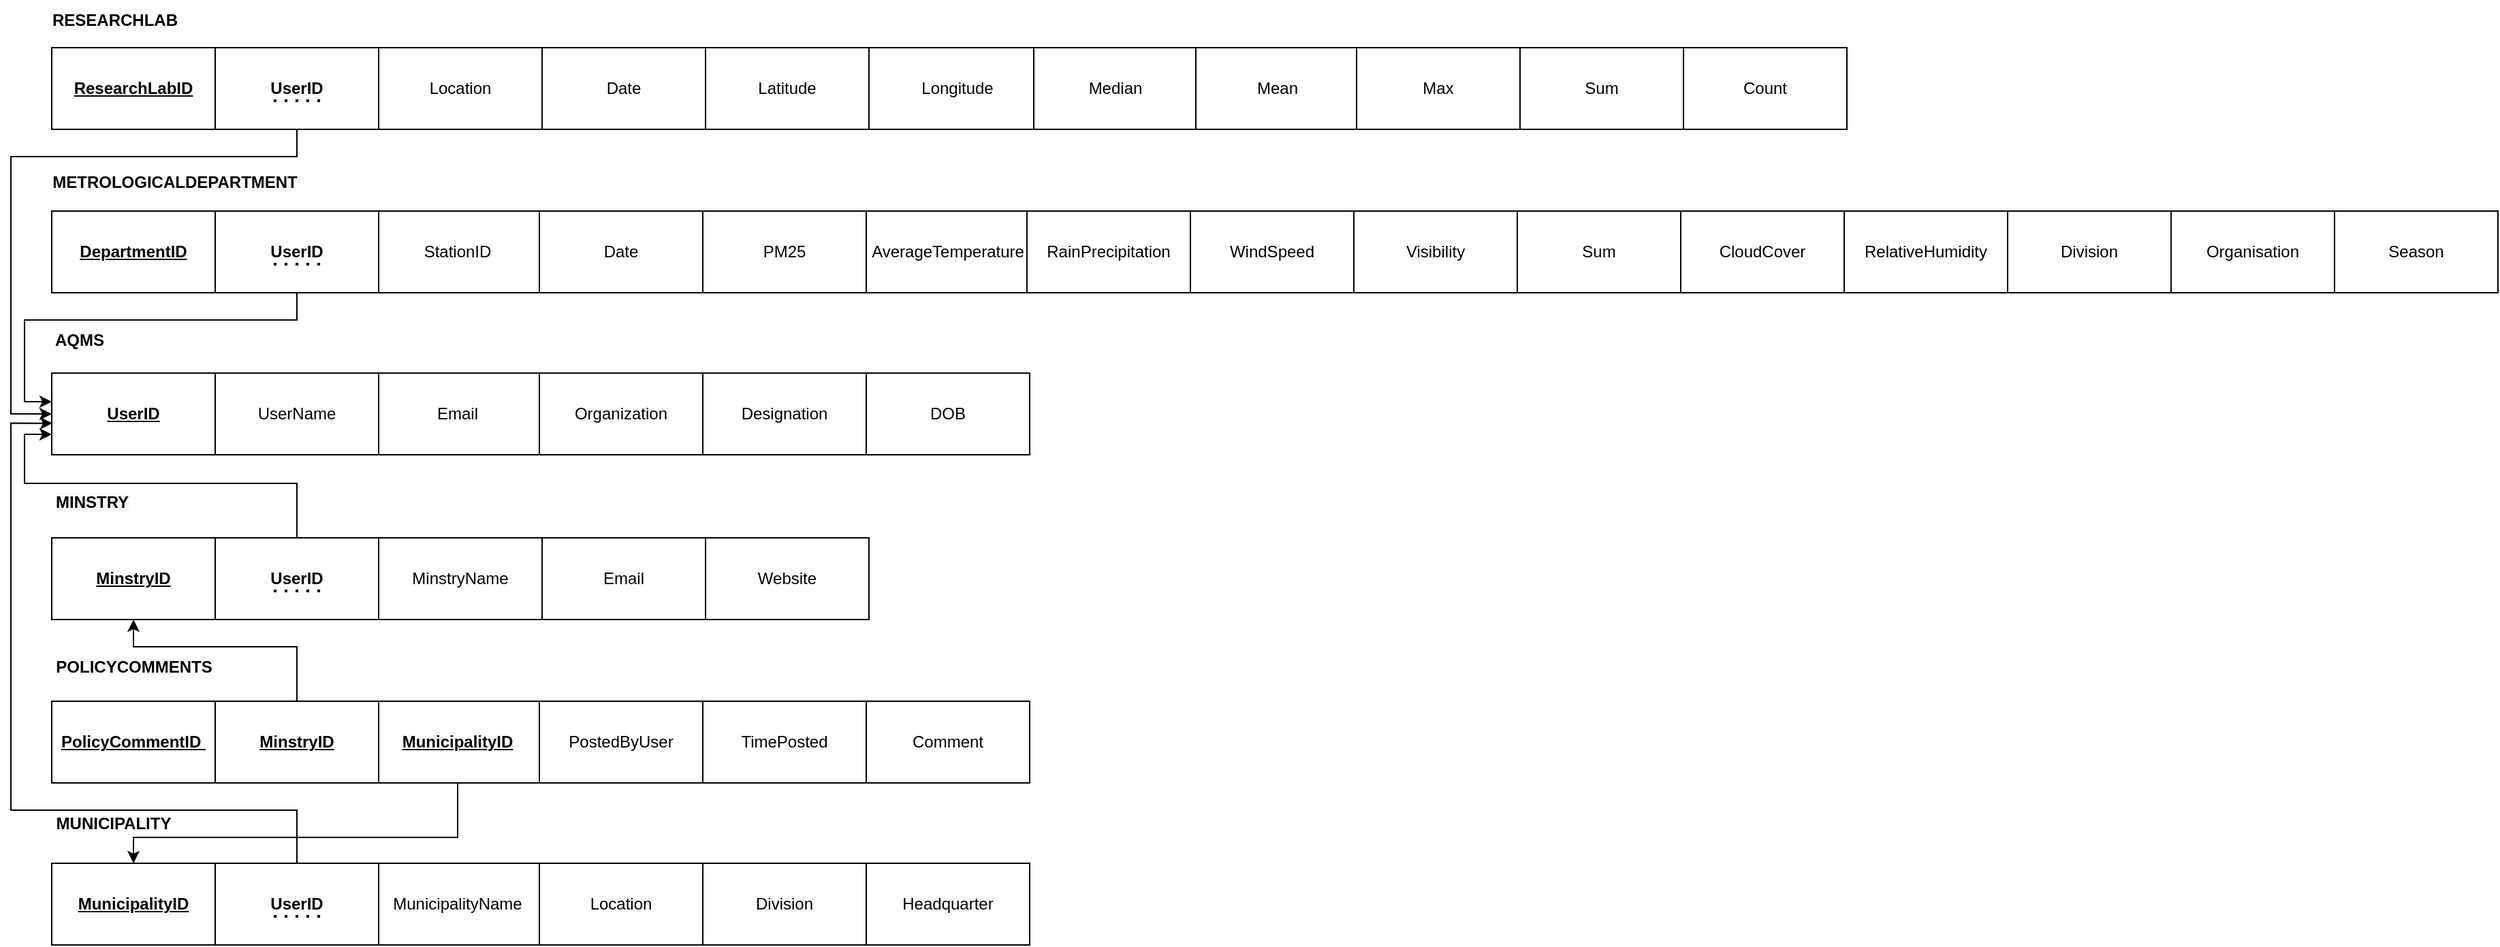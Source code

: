 <mxfile version="20.2.3" type="github">
  <diagram id="rk3kt6hLfGUAzw9A4Ssn" name="Page-1">
    <mxGraphModel dx="2269" dy="1202" grid="1" gridSize="10" guides="1" tooltips="1" connect="1" arrows="1" fold="1" page="1" pageScale="1" pageWidth="1900" pageHeight="800" math="0" shadow="0">
      <root>
        <mxCell id="0" />
        <mxCell id="1" parent="0" />
        <mxCell id="ZoIrjNhyJp5aEMFjkI-h-16" style="edgeStyle=orthogonalEdgeStyle;rounded=0;orthogonalLoop=1;jettySize=auto;html=1;entryX=0.995;entryY=0.696;entryDx=0;entryDy=0;entryPerimeter=0;" edge="1" parent="1" source="ZoIrjNhyJp5aEMFjkI-h-15">
          <mxGeometry relative="1" as="geometry">
            <mxPoint x="834.375" y="354.8" as="targetPoint" />
            <Array as="points">
              <mxPoint x="743" y="300" />
              <mxPoint x="855" y="300" />
              <mxPoint x="855" y="355" />
            </Array>
          </mxGeometry>
        </mxCell>
        <mxCell id="ZoIrjNhyJp5aEMFjkI-h-17" value="&lt;span style=&quot;font-weight: 700; text-align: left; text-decoration-line: underline;&quot;&gt;ResearchLabID&lt;/span&gt;" style="rounded=0;whiteSpace=wrap;html=1;" vertex="1" parent="1">
          <mxGeometry x="80" y="80" width="120" height="60" as="geometry" />
        </mxCell>
        <mxCell id="ZoIrjNhyJp5aEMFjkI-h-18" value="&lt;span style=&quot;font-weight: 700;&quot;&gt;RESEARCHLAB&lt;/span&gt;" style="text;html=1;align=center;verticalAlign=middle;resizable=0;points=[];autosize=1;strokeColor=none;fillColor=none;" vertex="1" parent="1">
          <mxGeometry x="66" y="45" width="120" height="30" as="geometry" />
        </mxCell>
        <mxCell id="ZoIrjNhyJp5aEMFjkI-h-19" value="&lt;span style=&quot;text-align: left;&quot;&gt;Location&lt;/span&gt;" style="rounded=0;whiteSpace=wrap;html=1;" vertex="1" parent="1">
          <mxGeometry x="320" y="80" width="120" height="60" as="geometry" />
        </mxCell>
        <mxCell id="ZoIrjNhyJp5aEMFjkI-h-20" value="&lt;span style=&quot;text-align: left;&quot;&gt;Date&lt;/span&gt;" style="rounded=0;whiteSpace=wrap;html=1;" vertex="1" parent="1">
          <mxGeometry x="440" y="80" width="120" height="60" as="geometry" />
        </mxCell>
        <mxCell id="ZoIrjNhyJp5aEMFjkI-h-21" value="&lt;span style=&quot;text-align: left;&quot;&gt;Latitude&lt;/span&gt;" style="rounded=0;whiteSpace=wrap;html=1;" vertex="1" parent="1">
          <mxGeometry x="560" y="80" width="120" height="60" as="geometry" />
        </mxCell>
        <mxCell id="ZoIrjNhyJp5aEMFjkI-h-22" value="&lt;span style=&quot;text-align: left;&quot;&gt;Longitude&lt;/span&gt;" style="rounded=0;whiteSpace=wrap;html=1;" vertex="1" parent="1">
          <mxGeometry x="680" y="80" width="130" height="60" as="geometry" />
        </mxCell>
        <mxCell id="ZoIrjNhyJp5aEMFjkI-h-23" value="&lt;span style=&quot;text-align: left;&quot;&gt;Median&lt;/span&gt;" style="rounded=0;whiteSpace=wrap;html=1;" vertex="1" parent="1">
          <mxGeometry x="801" y="80" width="120" height="60" as="geometry" />
        </mxCell>
        <mxCell id="ZoIrjNhyJp5aEMFjkI-h-24" value="&lt;span style=&quot;text-align: left;&quot;&gt;Mean&lt;/span&gt;" style="rounded=0;whiteSpace=wrap;html=1;" vertex="1" parent="1">
          <mxGeometry x="920" y="80" width="120" height="60" as="geometry" />
        </mxCell>
        <mxCell id="ZoIrjNhyJp5aEMFjkI-h-25" value="&lt;span style=&quot;text-align: left;&quot;&gt;Max&lt;/span&gt;" style="rounded=0;whiteSpace=wrap;html=1;" vertex="1" parent="1">
          <mxGeometry x="1038" y="80" width="120" height="60" as="geometry" />
        </mxCell>
        <mxCell id="ZoIrjNhyJp5aEMFjkI-h-26" value="&lt;span style=&quot;text-align: left;&quot;&gt;Sum&lt;/span&gt;" style="rounded=0;whiteSpace=wrap;html=1;" vertex="1" parent="1">
          <mxGeometry x="1158" y="80" width="120" height="60" as="geometry" />
        </mxCell>
        <mxCell id="ZoIrjNhyJp5aEMFjkI-h-27" value="&lt;span style=&quot;text-align: left;&quot;&gt;Count&lt;/span&gt;" style="rounded=0;whiteSpace=wrap;html=1;" vertex="1" parent="1">
          <mxGeometry x="1278" y="80" width="120" height="60" as="geometry" />
        </mxCell>
        <mxCell id="ZoIrjNhyJp5aEMFjkI-h-28" value="&lt;span style=&quot;font-weight: 700; text-align: left; text-decoration-line: underline;&quot;&gt;DepartmentID&lt;/span&gt;" style="rounded=0;whiteSpace=wrap;html=1;" vertex="1" parent="1">
          <mxGeometry x="80" y="200" width="120" height="60" as="geometry" />
        </mxCell>
        <mxCell id="ZoIrjNhyJp5aEMFjkI-h-29" value="&lt;span style=&quot;font-weight: 700;&quot;&gt;METROLOGICALDEPARTMENT&lt;/span&gt;" style="text;html=1;align=center;verticalAlign=middle;resizable=0;points=[];autosize=1;strokeColor=none;fillColor=none;" vertex="1" parent="1">
          <mxGeometry x="70" y="164" width="200" height="30" as="geometry" />
        </mxCell>
        <mxCell id="ZoIrjNhyJp5aEMFjkI-h-30" value="&lt;span style=&quot;text-align: left;&quot;&gt;StationID&lt;/span&gt;" style="rounded=0;whiteSpace=wrap;html=1;" vertex="1" parent="1">
          <mxGeometry x="318" y="200" width="120" height="60" as="geometry" />
        </mxCell>
        <mxCell id="ZoIrjNhyJp5aEMFjkI-h-31" value="&lt;span style=&quot;text-align: left;&quot;&gt;Date&lt;/span&gt;" style="rounded=0;whiteSpace=wrap;html=1;" vertex="1" parent="1">
          <mxGeometry x="438" y="200" width="120" height="60" as="geometry" />
        </mxCell>
        <mxCell id="ZoIrjNhyJp5aEMFjkI-h-32" value="&lt;span style=&quot;text-align: left;&quot;&gt;PM25&lt;/span&gt;" style="rounded=0;whiteSpace=wrap;html=1;" vertex="1" parent="1">
          <mxGeometry x="558" y="200" width="120" height="60" as="geometry" />
        </mxCell>
        <mxCell id="ZoIrjNhyJp5aEMFjkI-h-33" value="&lt;span style=&quot;text-align: left;&quot;&gt;AverageTemperature&lt;/span&gt;" style="rounded=0;whiteSpace=wrap;html=1;" vertex="1" parent="1">
          <mxGeometry x="678" y="200" width="120" height="60" as="geometry" />
        </mxCell>
        <mxCell id="ZoIrjNhyJp5aEMFjkI-h-34" value="&lt;span style=&quot;text-align: left;&quot;&gt;RainPrecipitation&lt;/span&gt;" style="rounded=0;whiteSpace=wrap;html=1;" vertex="1" parent="1">
          <mxGeometry x="796" y="200" width="120" height="60" as="geometry" />
        </mxCell>
        <mxCell id="ZoIrjNhyJp5aEMFjkI-h-35" value="&lt;span style=&quot;text-align: left;&quot;&gt;WindSpeed&lt;/span&gt;" style="rounded=0;whiteSpace=wrap;html=1;" vertex="1" parent="1">
          <mxGeometry x="916" y="200" width="120" height="60" as="geometry" />
        </mxCell>
        <mxCell id="ZoIrjNhyJp5aEMFjkI-h-36" value="&lt;span style=&quot;text-align: left;&quot;&gt;Visibility&lt;/span&gt;" style="rounded=0;whiteSpace=wrap;html=1;" vertex="1" parent="1">
          <mxGeometry x="1036" y="200" width="120" height="60" as="geometry" />
        </mxCell>
        <mxCell id="ZoIrjNhyJp5aEMFjkI-h-37" value="&lt;span style=&quot;text-align: left;&quot;&gt;Sum&lt;/span&gt;" style="rounded=0;whiteSpace=wrap;html=1;" vertex="1" parent="1">
          <mxGeometry x="1156" y="200" width="120" height="60" as="geometry" />
        </mxCell>
        <mxCell id="ZoIrjNhyJp5aEMFjkI-h-38" value="&lt;span style=&quot;text-align: left;&quot;&gt;CloudCover&lt;/span&gt;" style="rounded=0;whiteSpace=wrap;html=1;" vertex="1" parent="1">
          <mxGeometry x="1276" y="200" width="120" height="60" as="geometry" />
        </mxCell>
        <mxCell id="ZoIrjNhyJp5aEMFjkI-h-119" style="edgeStyle=orthogonalEdgeStyle;rounded=0;orthogonalLoop=1;jettySize=auto;html=1;exitX=0.5;exitY=1;exitDx=0;exitDy=0;entryX=0;entryY=0.5;entryDx=0;entryDy=0;fontSize=12;" edge="1" parent="1" source="ZoIrjNhyJp5aEMFjkI-h-39" target="ZoIrjNhyJp5aEMFjkI-h-47">
          <mxGeometry relative="1" as="geometry">
            <Array as="points">
              <mxPoint x="260" y="160" />
              <mxPoint x="50" y="160" />
              <mxPoint x="50" y="349" />
            </Array>
          </mxGeometry>
        </mxCell>
        <mxCell id="ZoIrjNhyJp5aEMFjkI-h-39" value="&lt;span style=&quot;font-weight: 700; text-align: left;&quot;&gt;UserID&lt;/span&gt;" style="rounded=0;whiteSpace=wrap;html=1;" vertex="1" parent="1">
          <mxGeometry x="200" y="80" width="120" height="60" as="geometry" />
        </mxCell>
        <mxCell id="ZoIrjNhyJp5aEMFjkI-h-42" value="" style="endArrow=none;dashed=1;html=1;dashPattern=1 3;strokeWidth=2;rounded=0;" edge="1" parent="1">
          <mxGeometry width="50" height="50" relative="1" as="geometry">
            <mxPoint x="243" y="119" as="sourcePoint" />
            <mxPoint x="283" y="119" as="targetPoint" />
          </mxGeometry>
        </mxCell>
        <mxCell id="ZoIrjNhyJp5aEMFjkI-h-120" style="edgeStyle=orthogonalEdgeStyle;rounded=0;orthogonalLoop=1;jettySize=auto;html=1;exitX=0.5;exitY=1;exitDx=0;exitDy=0;entryX=0;entryY=0.35;entryDx=0;entryDy=0;entryPerimeter=0;fontSize=12;" edge="1" parent="1" source="ZoIrjNhyJp5aEMFjkI-h-44" target="ZoIrjNhyJp5aEMFjkI-h-47">
          <mxGeometry relative="1" as="geometry">
            <Array as="points">
              <mxPoint x="260" y="280" />
              <mxPoint x="60" y="280" />
              <mxPoint x="60" y="340" />
            </Array>
          </mxGeometry>
        </mxCell>
        <mxCell id="ZoIrjNhyJp5aEMFjkI-h-44" value="&lt;span style=&quot;font-weight: 700; text-align: left;&quot;&gt;UserID&lt;/span&gt;" style="rounded=0;whiteSpace=wrap;html=1;" vertex="1" parent="1">
          <mxGeometry x="200" y="200" width="120" height="60" as="geometry" />
        </mxCell>
        <mxCell id="ZoIrjNhyJp5aEMFjkI-h-45" value="" style="endArrow=none;dashed=1;html=1;dashPattern=1 3;strokeWidth=2;rounded=0;" edge="1" parent="1">
          <mxGeometry width="50" height="50" relative="1" as="geometry">
            <mxPoint x="243" y="239" as="sourcePoint" />
            <mxPoint x="283" y="239" as="targetPoint" />
          </mxGeometry>
        </mxCell>
        <mxCell id="ZoIrjNhyJp5aEMFjkI-h-47" value="&lt;span style=&quot;font-weight: 700; text-align: left; text-decoration-line: underline;&quot;&gt;UserID&lt;/span&gt;" style="rounded=0;whiteSpace=wrap;html=1;" vertex="1" parent="1">
          <mxGeometry x="80" y="319" width="120" height="60" as="geometry" />
        </mxCell>
        <mxCell id="ZoIrjNhyJp5aEMFjkI-h-48" value="&lt;span style=&quot;font-weight: 700;&quot;&gt;AQMS&lt;/span&gt;" style="text;html=1;align=center;verticalAlign=middle;resizable=0;points=[];autosize=1;strokeColor=none;fillColor=none;" vertex="1" parent="1">
          <mxGeometry x="70" y="280" width="60" height="30" as="geometry" />
        </mxCell>
        <mxCell id="ZoIrjNhyJp5aEMFjkI-h-49" value="&lt;span style=&quot;text-align: left;&quot;&gt;Email&lt;/span&gt;" style="rounded=0;whiteSpace=wrap;html=1;" vertex="1" parent="1">
          <mxGeometry x="318" y="319" width="120" height="60" as="geometry" />
        </mxCell>
        <mxCell id="ZoIrjNhyJp5aEMFjkI-h-50" value="&lt;span style=&quot;text-align: left;&quot;&gt;Organization&lt;/span&gt;" style="rounded=0;whiteSpace=wrap;html=1;" vertex="1" parent="1">
          <mxGeometry x="438" y="319" width="120" height="60" as="geometry" />
        </mxCell>
        <mxCell id="ZoIrjNhyJp5aEMFjkI-h-51" value="&lt;span style=&quot;text-align: left;&quot;&gt;Designation&lt;/span&gt;" style="rounded=0;whiteSpace=wrap;html=1;" vertex="1" parent="1">
          <mxGeometry x="558" y="319" width="120" height="60" as="geometry" />
        </mxCell>
        <mxCell id="ZoIrjNhyJp5aEMFjkI-h-52" value="&lt;span style=&quot;text-align: left;&quot;&gt;DOB&lt;/span&gt;" style="rounded=0;whiteSpace=wrap;html=1;" vertex="1" parent="1">
          <mxGeometry x="678" y="319" width="120" height="60" as="geometry" />
        </mxCell>
        <mxCell id="ZoIrjNhyJp5aEMFjkI-h-57" value="&lt;span style=&quot;text-align: left;&quot;&gt;UserName&lt;/span&gt;" style="rounded=0;whiteSpace=wrap;html=1;" vertex="1" parent="1">
          <mxGeometry x="200" y="319" width="120" height="60" as="geometry" />
        </mxCell>
        <mxCell id="ZoIrjNhyJp5aEMFjkI-h-71" value="&lt;span style=&quot;font-weight: 700; text-align: left; text-decoration-line: underline;&quot;&gt;MinstryID&lt;/span&gt;" style="rounded=0;whiteSpace=wrap;html=1;" vertex="1" parent="1">
          <mxGeometry x="80" y="440" width="120" height="60" as="geometry" />
        </mxCell>
        <mxCell id="ZoIrjNhyJp5aEMFjkI-h-73" value="&lt;span style=&quot;text-align: left;&quot;&gt;MinstryName&lt;/span&gt;" style="rounded=0;whiteSpace=wrap;html=1;" vertex="1" parent="1">
          <mxGeometry x="320" y="440" width="120" height="60" as="geometry" />
        </mxCell>
        <mxCell id="ZoIrjNhyJp5aEMFjkI-h-74" value="&lt;span style=&quot;text-align: left;&quot;&gt;Email&lt;/span&gt;" style="rounded=0;whiteSpace=wrap;html=1;" vertex="1" parent="1">
          <mxGeometry x="440" y="440" width="120" height="60" as="geometry" />
        </mxCell>
        <mxCell id="ZoIrjNhyJp5aEMFjkI-h-75" value="&lt;span style=&quot;text-align: left;&quot;&gt;Website&lt;/span&gt;" style="rounded=0;whiteSpace=wrap;html=1;" vertex="1" parent="1">
          <mxGeometry x="560" y="440" width="120" height="60" as="geometry" />
        </mxCell>
        <mxCell id="ZoIrjNhyJp5aEMFjkI-h-82" value="&lt;span style=&quot;font-weight: 700; text-align: left; text-decoration-line: underline;&quot;&gt;PolicyCommentID&amp;nbsp;&lt;/span&gt;" style="rounded=0;whiteSpace=wrap;html=1;" vertex="1" parent="1">
          <mxGeometry x="80" y="560" width="120" height="60" as="geometry" />
        </mxCell>
        <mxCell id="ZoIrjNhyJp5aEMFjkI-h-122" style="edgeStyle=orthogonalEdgeStyle;rounded=0;orthogonalLoop=1;jettySize=auto;html=1;exitX=0.5;exitY=1;exitDx=0;exitDy=0;entryX=0.5;entryY=0;entryDx=0;entryDy=0;fontSize=12;" edge="1" parent="1" source="ZoIrjNhyJp5aEMFjkI-h-84" target="ZoIrjNhyJp5aEMFjkI-h-97">
          <mxGeometry relative="1" as="geometry">
            <Array as="points">
              <mxPoint x="378" y="660" />
              <mxPoint x="140" y="660" />
            </Array>
          </mxGeometry>
        </mxCell>
        <mxCell id="ZoIrjNhyJp5aEMFjkI-h-84" value="&lt;span style=&quot;font-weight: 700; text-align: left; text-decoration-line: underline;&quot;&gt;MunicipalityID&lt;/span&gt;" style="rounded=0;whiteSpace=wrap;html=1;" vertex="1" parent="1">
          <mxGeometry x="318" y="560" width="120" height="60" as="geometry" />
        </mxCell>
        <mxCell id="ZoIrjNhyJp5aEMFjkI-h-85" value="&lt;span style=&quot;text-align: left;&quot;&gt;PostedByUser&lt;/span&gt;" style="rounded=0;whiteSpace=wrap;html=1;" vertex="1" parent="1">
          <mxGeometry x="438" y="560" width="120" height="60" as="geometry" />
        </mxCell>
        <mxCell id="ZoIrjNhyJp5aEMFjkI-h-86" value="&lt;span style=&quot;text-align: left;&quot;&gt;TimePosted&lt;/span&gt;" style="rounded=0;whiteSpace=wrap;html=1;" vertex="1" parent="1">
          <mxGeometry x="558" y="560" width="120" height="60" as="geometry" />
        </mxCell>
        <mxCell id="ZoIrjNhyJp5aEMFjkI-h-87" value="&lt;span style=&quot;text-align: left;&quot;&gt;Comment&lt;/span&gt;" style="rounded=0;whiteSpace=wrap;html=1;" vertex="1" parent="1">
          <mxGeometry x="678" y="560" width="120" height="60" as="geometry" />
        </mxCell>
        <mxCell id="ZoIrjNhyJp5aEMFjkI-h-117" style="edgeStyle=orthogonalEdgeStyle;rounded=0;orthogonalLoop=1;jettySize=auto;html=1;exitX=0.5;exitY=0;exitDx=0;exitDy=0;entryX=0;entryY=0.75;entryDx=0;entryDy=0;fontSize=12;" edge="1" parent="1" source="ZoIrjNhyJp5aEMFjkI-h-93" target="ZoIrjNhyJp5aEMFjkI-h-47">
          <mxGeometry relative="1" as="geometry">
            <Array as="points">
              <mxPoint x="260" y="400" />
              <mxPoint x="60" y="400" />
              <mxPoint x="60" y="364" />
            </Array>
          </mxGeometry>
        </mxCell>
        <mxCell id="ZoIrjNhyJp5aEMFjkI-h-93" value="&lt;span style=&quot;font-weight: 700; text-align: left;&quot;&gt;UserID&lt;/span&gt;" style="rounded=0;whiteSpace=wrap;html=1;" vertex="1" parent="1">
          <mxGeometry x="200" y="440" width="120" height="60" as="geometry" />
        </mxCell>
        <mxCell id="ZoIrjNhyJp5aEMFjkI-h-94" value="" style="endArrow=none;dashed=1;html=1;dashPattern=1 3;strokeWidth=2;rounded=0;" edge="1" parent="1">
          <mxGeometry width="50" height="50" relative="1" as="geometry">
            <mxPoint x="243" y="479" as="sourcePoint" />
            <mxPoint x="283" y="479" as="targetPoint" />
          </mxGeometry>
        </mxCell>
        <mxCell id="ZoIrjNhyJp5aEMFjkI-h-121" style="edgeStyle=orthogonalEdgeStyle;rounded=0;orthogonalLoop=1;jettySize=auto;html=1;exitX=0.5;exitY=0;exitDx=0;exitDy=0;entryX=0.5;entryY=1;entryDx=0;entryDy=0;fontSize=12;" edge="1" parent="1" source="ZoIrjNhyJp5aEMFjkI-h-95" target="ZoIrjNhyJp5aEMFjkI-h-71">
          <mxGeometry relative="1" as="geometry">
            <Array as="points">
              <mxPoint x="260" y="520" />
              <mxPoint x="140" y="520" />
            </Array>
          </mxGeometry>
        </mxCell>
        <mxCell id="ZoIrjNhyJp5aEMFjkI-h-95" value="&lt;span style=&quot;font-weight: 700; text-align: left; text-decoration-line: underline;&quot;&gt;MinstryID&lt;/span&gt;" style="rounded=0;whiteSpace=wrap;html=1;" vertex="1" parent="1">
          <mxGeometry x="200" y="560" width="120" height="60" as="geometry" />
        </mxCell>
        <mxCell id="ZoIrjNhyJp5aEMFjkI-h-97" value="&lt;span style=&quot;font-weight: 700; text-align: left; text-decoration-line: underline;&quot;&gt;MunicipalityID&lt;/span&gt;" style="rounded=0;whiteSpace=wrap;html=1;" vertex="1" parent="1">
          <mxGeometry x="80" y="679" width="120" height="60" as="geometry" />
        </mxCell>
        <mxCell id="ZoIrjNhyJp5aEMFjkI-h-98" value="&lt;b style=&quot;&quot;&gt;&lt;font style=&quot;font-size: 12px;&quot;&gt;POLICYCOMMENTS&lt;/font&gt;&lt;/b&gt;" style="text;html=1;align=center;verticalAlign=middle;resizable=0;points=[];autosize=1;strokeColor=none;fillColor=none;" vertex="1" parent="1">
          <mxGeometry x="70" y="520" width="140" height="30" as="geometry" />
        </mxCell>
        <mxCell id="ZoIrjNhyJp5aEMFjkI-h-99" value="&lt;span style=&quot;text-align: left;&quot;&gt;MunicipalityName&lt;/span&gt;" style="rounded=0;whiteSpace=wrap;html=1;" vertex="1" parent="1">
          <mxGeometry x="318" y="679" width="120" height="60" as="geometry" />
        </mxCell>
        <mxCell id="ZoIrjNhyJp5aEMFjkI-h-100" value="&lt;span style=&quot;text-align: left;&quot;&gt;Location&lt;/span&gt;" style="rounded=0;whiteSpace=wrap;html=1;" vertex="1" parent="1">
          <mxGeometry x="438" y="679" width="120" height="60" as="geometry" />
        </mxCell>
        <mxCell id="ZoIrjNhyJp5aEMFjkI-h-101" value="&lt;span style=&quot;text-align: left;&quot;&gt;Division&lt;/span&gt;" style="rounded=0;whiteSpace=wrap;html=1;" vertex="1" parent="1">
          <mxGeometry x="558" y="679" width="120" height="60" as="geometry" />
        </mxCell>
        <mxCell id="ZoIrjNhyJp5aEMFjkI-h-102" value="&lt;span style=&quot;text-align: left;&quot;&gt;Headquarter&lt;/span&gt;" style="rounded=0;whiteSpace=wrap;html=1;" vertex="1" parent="1">
          <mxGeometry x="678" y="679" width="120" height="60" as="geometry" />
        </mxCell>
        <mxCell id="ZoIrjNhyJp5aEMFjkI-h-118" style="edgeStyle=orthogonalEdgeStyle;rounded=0;orthogonalLoop=1;jettySize=auto;html=1;exitX=0.5;exitY=0;exitDx=0;exitDy=0;fontSize=12;entryX=0.004;entryY=0.614;entryDx=0;entryDy=0;entryPerimeter=0;" edge="1" parent="1" source="ZoIrjNhyJp5aEMFjkI-h-107" target="ZoIrjNhyJp5aEMFjkI-h-47">
          <mxGeometry relative="1" as="geometry">
            <mxPoint x="50" y="360" as="targetPoint" />
            <Array as="points">
              <mxPoint x="260" y="640" />
              <mxPoint x="50" y="640" />
              <mxPoint x="50" y="356" />
            </Array>
          </mxGeometry>
        </mxCell>
        <mxCell id="ZoIrjNhyJp5aEMFjkI-h-107" value="&lt;span style=&quot;font-weight: 700; text-align: left;&quot;&gt;UserID&lt;/span&gt;" style="rounded=0;whiteSpace=wrap;html=1;" vertex="1" parent="1">
          <mxGeometry x="200" y="679" width="120" height="60" as="geometry" />
        </mxCell>
        <mxCell id="ZoIrjNhyJp5aEMFjkI-h-108" value="" style="endArrow=none;dashed=1;html=1;dashPattern=1 3;strokeWidth=2;rounded=0;" edge="1" parent="1">
          <mxGeometry width="50" height="50" relative="1" as="geometry">
            <mxPoint x="243" y="718" as="sourcePoint" />
            <mxPoint x="283" y="718" as="targetPoint" />
          </mxGeometry>
        </mxCell>
        <mxCell id="ZoIrjNhyJp5aEMFjkI-h-109" value="&lt;span style=&quot;color: rgb(0, 0, 0); font-family: Helvetica; font-size: 12px; font-style: normal; font-variant-ligatures: normal; font-variant-caps: normal; font-weight: 700; letter-spacing: normal; orphans: 2; text-align: center; text-indent: 0px; text-transform: none; widows: 2; word-spacing: 0px; -webkit-text-stroke-width: 0px; background-color: rgb(248, 249, 250); text-decoration-thickness: initial; text-decoration-style: initial; text-decoration-color: initial; float: none; display: inline !important;&quot;&gt;MINSTRY&lt;/span&gt;" style="text;whiteSpace=wrap;html=1;" vertex="1" parent="1">
          <mxGeometry x="81" y="400" width="90" height="40" as="geometry" />
        </mxCell>
        <mxCell id="ZoIrjNhyJp5aEMFjkI-h-110" value="&lt;span style=&quot;font-weight: 700;&quot;&gt;MUNICIPALITY&lt;/span&gt;" style="text;html=1;align=center;verticalAlign=middle;resizable=0;points=[];autosize=1;strokeColor=none;fillColor=none;fontSize=12;" vertex="1" parent="1">
          <mxGeometry x="70" y="635" width="110" height="30" as="geometry" />
        </mxCell>
        <mxCell id="ZoIrjNhyJp5aEMFjkI-h-111" value="&lt;span style=&quot;text-align: left;&quot;&gt;RelativeHumidity&lt;/span&gt;" style="rounded=0;whiteSpace=wrap;html=1;" vertex="1" parent="1">
          <mxGeometry x="1396" y="200" width="120" height="60" as="geometry" />
        </mxCell>
        <mxCell id="ZoIrjNhyJp5aEMFjkI-h-112" value="&lt;span style=&quot;text-align: left;&quot;&gt;Division&lt;/span&gt;" style="rounded=0;whiteSpace=wrap;html=1;" vertex="1" parent="1">
          <mxGeometry x="1516" y="200" width="120" height="60" as="geometry" />
        </mxCell>
        <mxCell id="ZoIrjNhyJp5aEMFjkI-h-113" value="&lt;span style=&quot;text-align: left;&quot;&gt;Organisation&lt;/span&gt;" style="rounded=0;whiteSpace=wrap;html=1;" vertex="1" parent="1">
          <mxGeometry x="1636" y="200" width="120" height="60" as="geometry" />
        </mxCell>
        <mxCell id="ZoIrjNhyJp5aEMFjkI-h-114" value="&lt;span style=&quot;text-align: left;&quot;&gt;Season&lt;/span&gt;" style="rounded=0;whiteSpace=wrap;html=1;" vertex="1" parent="1">
          <mxGeometry x="1756" y="200" width="120" height="60" as="geometry" />
        </mxCell>
      </root>
    </mxGraphModel>
  </diagram>
</mxfile>
